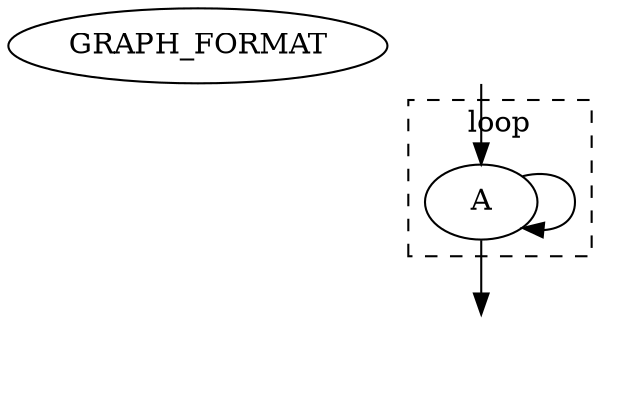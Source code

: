 
#include "doc/graphs/header.dot"

digraph loop
{
    GRAPH_FORMAT;

    In1  [style=invisible];
    Out1 [style=invisible];

    subgraph clusterloop { graph [style=dashed, label="loop"]; A; }
    In1 -> A -> Out1;
    A -> A;
}

 
